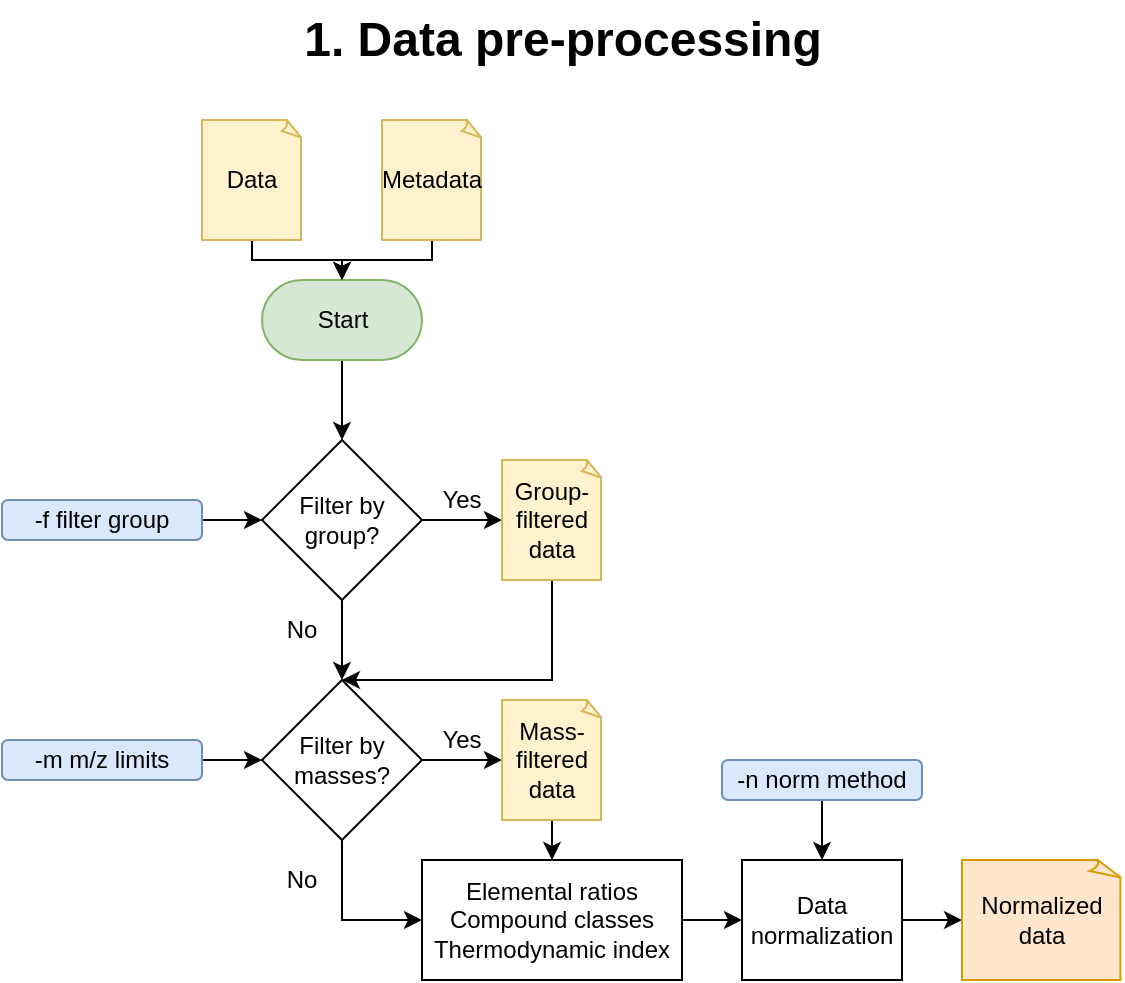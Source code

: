 <mxfile version="14.9.4" type="github"><diagram id="c4lhMyuC6zRMpYQjAzI6" name="Page-1"><mxGraphModel dx="1422" dy="762" grid="1" gridSize="10" guides="1" tooltips="1" connect="1" arrows="1" fold="1" page="1" pageScale="1" pageWidth="850" pageHeight="1100" math="0" shadow="0"><root><mxCell id="0"/><mxCell id="1" parent="0"/><mxCell id="qBzZ5RMto_InIa9JBrGj-10" value="" style="edgeStyle=orthogonalEdgeStyle;rounded=0;orthogonalLoop=1;jettySize=auto;html=1;" edge="1" parent="1" source="qBzZ5RMto_InIa9JBrGj-2" target="qBzZ5RMto_InIa9JBrGj-5"><mxGeometry relative="1" as="geometry"/></mxCell><mxCell id="qBzZ5RMto_InIa9JBrGj-2" value="Start" style="html=1;dashed=0;whitespace=wrap;shape=mxgraph.dfd.start;fillColor=#d5e8d4;strokeColor=#82b366;" vertex="1" parent="1"><mxGeometry x="170" y="160" width="80" height="40" as="geometry"/></mxCell><mxCell id="qBzZ5RMto_InIa9JBrGj-44" style="edgeStyle=orthogonalEdgeStyle;rounded=0;orthogonalLoop=1;jettySize=auto;html=1;entryX=0.5;entryY=0.5;entryDx=0;entryDy=-20;entryPerimeter=0;" edge="1" parent="1" source="qBzZ5RMto_InIa9JBrGj-3" target="qBzZ5RMto_InIa9JBrGj-2"><mxGeometry relative="1" as="geometry"><Array as="points"><mxPoint x="165" y="150"/><mxPoint x="210" y="150"/></Array></mxGeometry></mxCell><mxCell id="qBzZ5RMto_InIa9JBrGj-3" value="Data" style="whiteSpace=wrap;html=1;shape=mxgraph.basic.document;fillColor=#fff2cc;strokeColor=#d6b656;" vertex="1" parent="1"><mxGeometry x="140" y="80" width="50" height="60" as="geometry"/></mxCell><mxCell id="qBzZ5RMto_InIa9JBrGj-45" style="edgeStyle=orthogonalEdgeStyle;rounded=0;orthogonalLoop=1;jettySize=auto;html=1;entryX=0.5;entryY=0.5;entryDx=0;entryDy=-20;entryPerimeter=0;" edge="1" parent="1" source="qBzZ5RMto_InIa9JBrGj-4" target="qBzZ5RMto_InIa9JBrGj-2"><mxGeometry relative="1" as="geometry"><Array as="points"><mxPoint x="255" y="150"/><mxPoint x="210" y="150"/></Array></mxGeometry></mxCell><mxCell id="qBzZ5RMto_InIa9JBrGj-4" value="Metadata" style="whiteSpace=wrap;html=1;shape=mxgraph.basic.document;fillColor=#fff2cc;strokeColor=#d6b656;" vertex="1" parent="1"><mxGeometry x="230" y="80" width="50" height="60" as="geometry"/></mxCell><mxCell id="qBzZ5RMto_InIa9JBrGj-12" value="" style="edgeStyle=orthogonalEdgeStyle;rounded=0;orthogonalLoop=1;jettySize=auto;html=1;" edge="1" parent="1" source="qBzZ5RMto_InIa9JBrGj-5" target="qBzZ5RMto_InIa9JBrGj-6"><mxGeometry relative="1" as="geometry"/></mxCell><mxCell id="qBzZ5RMto_InIa9JBrGj-36" style="edgeStyle=orthogonalEdgeStyle;rounded=0;orthogonalLoop=1;jettySize=auto;html=1;" edge="1" parent="1" source="qBzZ5RMto_InIa9JBrGj-5" target="qBzZ5RMto_InIa9JBrGj-7"><mxGeometry relative="1" as="geometry"/></mxCell><mxCell id="qBzZ5RMto_InIa9JBrGj-5" value="Filter by group?" style="rhombus;whiteSpace=wrap;html=1;" vertex="1" parent="1"><mxGeometry x="170" y="240" width="80" height="80" as="geometry"/></mxCell><mxCell id="qBzZ5RMto_InIa9JBrGj-34" style="edgeStyle=orthogonalEdgeStyle;rounded=0;orthogonalLoop=1;jettySize=auto;html=1;entryX=0;entryY=0.5;entryDx=0;entryDy=0;exitX=0.5;exitY=1;exitDx=0;exitDy=0;" edge="1" parent="1" source="qBzZ5RMto_InIa9JBrGj-6" target="qBzZ5RMto_InIa9JBrGj-20"><mxGeometry relative="1" as="geometry"/></mxCell><mxCell id="qBzZ5RMto_InIa9JBrGj-39" style="edgeStyle=orthogonalEdgeStyle;rounded=0;orthogonalLoop=1;jettySize=auto;html=1;exitX=1;exitY=0.5;exitDx=0;exitDy=0;entryX=0;entryY=0.5;entryDx=0;entryDy=0;entryPerimeter=0;" edge="1" parent="1" source="qBzZ5RMto_InIa9JBrGj-6" target="qBzZ5RMto_InIa9JBrGj-18"><mxGeometry relative="1" as="geometry"/></mxCell><mxCell id="qBzZ5RMto_InIa9JBrGj-6" value="Filter by masses?" style="rhombus;whiteSpace=wrap;html=1;" vertex="1" parent="1"><mxGeometry x="170" y="360" width="80" height="80" as="geometry"/></mxCell><mxCell id="qBzZ5RMto_InIa9JBrGj-38" style="edgeStyle=orthogonalEdgeStyle;rounded=0;orthogonalLoop=1;jettySize=auto;html=1;entryX=0.5;entryY=0;entryDx=0;entryDy=0;" edge="1" parent="1" source="qBzZ5RMto_InIa9JBrGj-7" target="qBzZ5RMto_InIa9JBrGj-6"><mxGeometry relative="1" as="geometry"><Array as="points"><mxPoint x="315" y="360"/></Array></mxGeometry></mxCell><mxCell id="qBzZ5RMto_InIa9JBrGj-7" value="Group-filtered data" style="whiteSpace=wrap;html=1;shape=mxgraph.basic.document;fillColor=#fff2cc;strokeColor=#d6b656;" vertex="1" parent="1"><mxGeometry x="290" y="250" width="50" height="60" as="geometry"/></mxCell><mxCell id="qBzZ5RMto_InIa9JBrGj-15" value="Yes" style="text;html=1;strokeColor=none;fillColor=none;align=center;verticalAlign=middle;whiteSpace=wrap;rounded=0;" vertex="1" parent="1"><mxGeometry x="250" y="380" width="40" height="20" as="geometry"/></mxCell><mxCell id="qBzZ5RMto_InIa9JBrGj-16" value="No" style="text;html=1;strokeColor=none;fillColor=none;align=center;verticalAlign=middle;whiteSpace=wrap;rounded=0;" vertex="1" parent="1"><mxGeometry x="170" y="450" width="40" height="20" as="geometry"/></mxCell><mxCell id="qBzZ5RMto_InIa9JBrGj-41" value="" style="edgeStyle=orthogonalEdgeStyle;rounded=0;orthogonalLoop=1;jettySize=auto;html=1;" edge="1" parent="1" source="qBzZ5RMto_InIa9JBrGj-18" target="qBzZ5RMto_InIa9JBrGj-20"><mxGeometry relative="1" as="geometry"/></mxCell><mxCell id="qBzZ5RMto_InIa9JBrGj-18" value="Mass-filtered data" style="whiteSpace=wrap;html=1;shape=mxgraph.basic.document;fillColor=#fff2cc;strokeColor=#d6b656;" vertex="1" parent="1"><mxGeometry x="290" y="370" width="50" height="60" as="geometry"/></mxCell><mxCell id="qBzZ5RMto_InIa9JBrGj-42" value="" style="edgeStyle=orthogonalEdgeStyle;rounded=0;orthogonalLoop=1;jettySize=auto;html=1;" edge="1" parent="1" source="qBzZ5RMto_InIa9JBrGj-20" target="qBzZ5RMto_InIa9JBrGj-30"><mxGeometry relative="1" as="geometry"/></mxCell><mxCell id="qBzZ5RMto_InIa9JBrGj-20" value="Elemental ratios&lt;br&gt;Compound classes&lt;br&gt;Thermodynamic index" style="rounded=0;whiteSpace=wrap;html=1;" vertex="1" parent="1"><mxGeometry x="250" y="450" width="130" height="60" as="geometry"/></mxCell><mxCell id="qBzZ5RMto_InIa9JBrGj-26" value="Yes" style="text;html=1;strokeColor=none;fillColor=none;align=center;verticalAlign=middle;whiteSpace=wrap;rounded=0;" vertex="1" parent="1"><mxGeometry x="250" y="260" width="40" height="20" as="geometry"/></mxCell><mxCell id="qBzZ5RMto_InIa9JBrGj-27" value="No" style="text;html=1;strokeColor=none;fillColor=none;align=center;verticalAlign=middle;whiteSpace=wrap;rounded=0;" vertex="1" parent="1"><mxGeometry x="170" y="325" width="40" height="20" as="geometry"/></mxCell><mxCell id="qBzZ5RMto_InIa9JBrGj-57" value="" style="edgeStyle=orthogonalEdgeStyle;rounded=0;orthogonalLoop=1;jettySize=auto;html=1;" edge="1" parent="1" source="qBzZ5RMto_InIa9JBrGj-30" target="qBzZ5RMto_InIa9JBrGj-56"><mxGeometry relative="1" as="geometry"/></mxCell><mxCell id="qBzZ5RMto_InIa9JBrGj-30" value="Data normalization" style="rounded=0;whiteSpace=wrap;html=1;" vertex="1" parent="1"><mxGeometry x="410" y="450" width="80" height="60" as="geometry"/></mxCell><mxCell id="qBzZ5RMto_InIa9JBrGj-51" style="edgeStyle=orthogonalEdgeStyle;rounded=0;orthogonalLoop=1;jettySize=auto;html=1;entryX=0;entryY=0.5;entryDx=0;entryDy=0;" edge="1" parent="1" source="qBzZ5RMto_InIa9JBrGj-48" target="qBzZ5RMto_InIa9JBrGj-5"><mxGeometry relative="1" as="geometry"/></mxCell><mxCell id="qBzZ5RMto_InIa9JBrGj-48" value="-f filter group" style="rounded=1;whiteSpace=wrap;html=1;fillColor=#dae8fc;strokeColor=#6c8ebf;" vertex="1" parent="1"><mxGeometry x="40" y="270" width="100" height="20" as="geometry"/></mxCell><mxCell id="qBzZ5RMto_InIa9JBrGj-53" style="edgeStyle=orthogonalEdgeStyle;rounded=0;orthogonalLoop=1;jettySize=auto;html=1;entryX=0;entryY=0.5;entryDx=0;entryDy=0;" edge="1" parent="1" source="qBzZ5RMto_InIa9JBrGj-52" target="qBzZ5RMto_InIa9JBrGj-6"><mxGeometry relative="1" as="geometry"/></mxCell><mxCell id="qBzZ5RMto_InIa9JBrGj-52" value="-m m/z limits" style="rounded=1;whiteSpace=wrap;html=1;fillColor=#dae8fc;strokeColor=#6c8ebf;" vertex="1" parent="1"><mxGeometry x="40" y="390" width="100" height="20" as="geometry"/></mxCell><mxCell id="qBzZ5RMto_InIa9JBrGj-55" value="" style="edgeStyle=orthogonalEdgeStyle;rounded=0;orthogonalLoop=1;jettySize=auto;html=1;" edge="1" parent="1" source="qBzZ5RMto_InIa9JBrGj-54" target="qBzZ5RMto_InIa9JBrGj-30"><mxGeometry relative="1" as="geometry"/></mxCell><mxCell id="qBzZ5RMto_InIa9JBrGj-54" value="-n norm method" style="rounded=1;whiteSpace=wrap;html=1;fillColor=#dae8fc;strokeColor=#6c8ebf;" vertex="1" parent="1"><mxGeometry x="400" y="400" width="100" height="20" as="geometry"/></mxCell><mxCell id="qBzZ5RMto_InIa9JBrGj-56" value="Normalized data" style="whiteSpace=wrap;html=1;shape=mxgraph.basic.document;fillColor=#ffe6cc;strokeColor=#d79b00;" vertex="1" parent="1"><mxGeometry x="520" y="450" width="80" height="60" as="geometry"/></mxCell><mxCell id="qBzZ5RMto_InIa9JBrGj-59" value="1. Data pre-processing" style="text;strokeColor=none;fillColor=none;html=1;fontSize=24;fontStyle=1;verticalAlign=middle;align=center;" vertex="1" parent="1"><mxGeometry x="40" y="20" width="560" height="40" as="geometry"/></mxCell></root></mxGraphModel></diagram></mxfile>